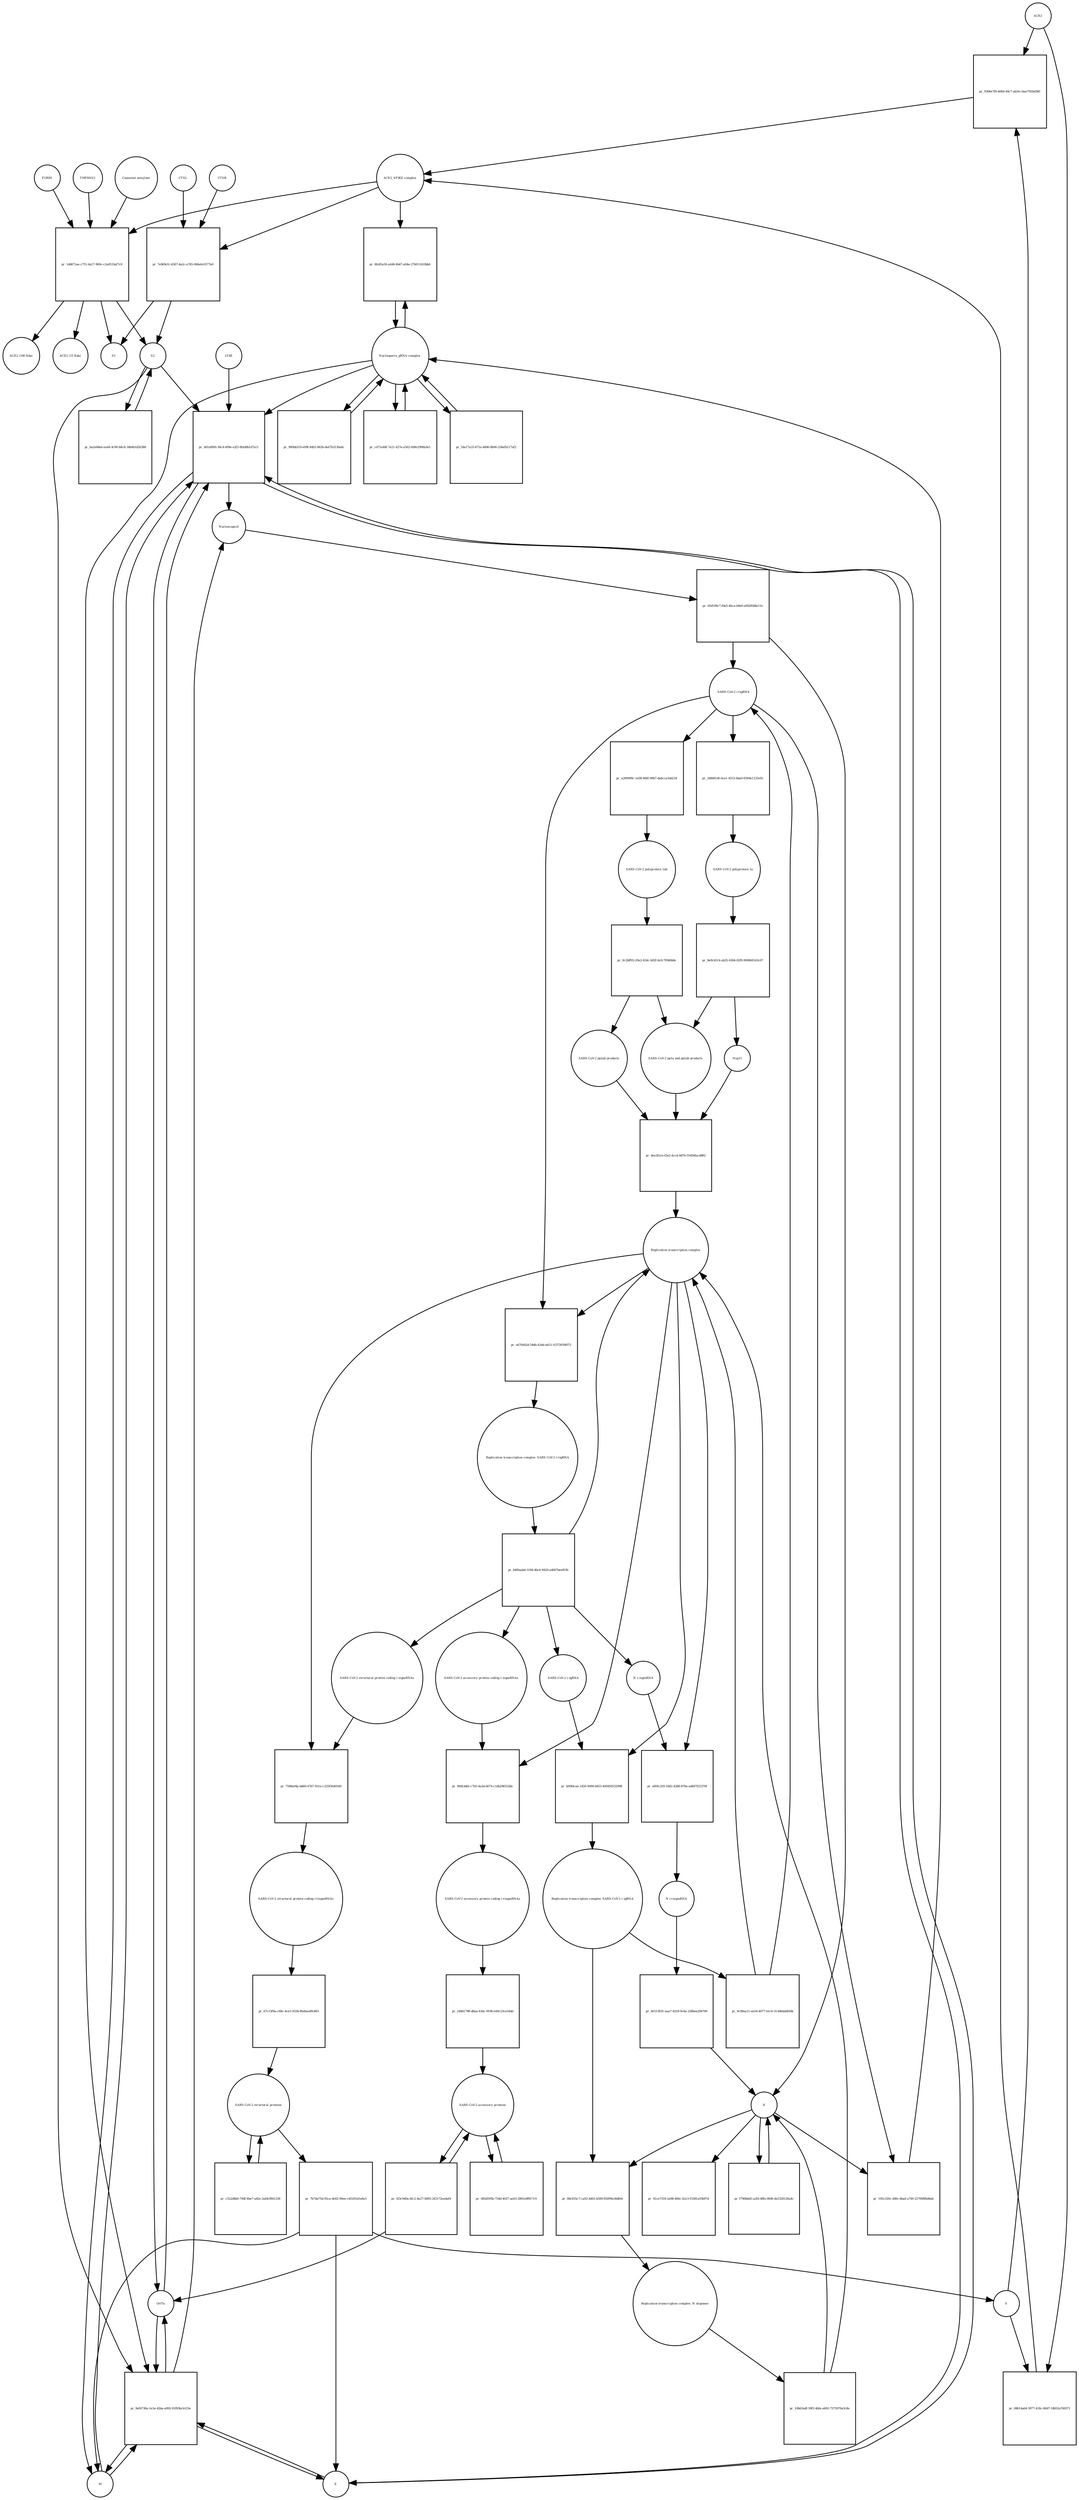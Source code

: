 strict digraph  {
ACE2 [annotation="", bipartite=0, cls=macromolecule, fontsize=4, label=ACE2, shape=circle];
"pr_9306e7f9-4084-49c7-ab54-cbae791bd380" [annotation="", bipartite=1, cls=process, fontsize=4, label="pr_9306e7f9-4084-49c7-ab54-cbae791bd380", shape=square];
"ACE2_SPIKE complex" [annotation="", bipartite=0, cls=complex, fontsize=4, label="ACE2_SPIKE complex", shape=circle];
S [annotation="", bipartite=0, cls="macromolecule multimer", fontsize=4, label=S, shape=circle];
"Nucleoporin_gRNA complex " [annotation="", bipartite=0, cls=complex, fontsize=4, label="Nucleoporin_gRNA complex ", shape=circle];
"pr_8fe85e30-a448-4b47-a04e-27b011410bb6" [annotation="", bipartite=1, cls=process, fontsize=4, label="pr_8fe85e30-a448-4b47-a04e-27b011410bb6", shape=square];
"pr_7e969cfc-4367-4a2c-a765-066e6c6577e0" [annotation="", bipartite=1, cls=process, fontsize=4, label="pr_7e969cfc-4367-4a2c-a765-066e6c6577e0", shape=square];
S2 [annotation="", bipartite=0, cls=macromolecule, fontsize=4, label=S2, shape=circle];
CTSB [annotation="", bipartite=0, cls=macromolecule, fontsize=4, label=CTSB, shape=circle];
CTSL [annotation="", bipartite=0, cls=macromolecule, fontsize=4, label=CTSL, shape=circle];
S1 [annotation="", bipartite=0, cls=macromolecule, fontsize=4, label=S1, shape=circle];
"pr_08614a64-3977-418c-80d7-18652a760571" [annotation="", bipartite=1, cls=process, fontsize=4, label="pr_08614a64-3977-418c-80d7-18652a760571", shape=square];
"pr_401af600-36c4-499e-a2f2-8fad8b1d7a11" [annotation="", bipartite=1, cls=process, fontsize=4, label="pr_401af600-36c4-499e-a2f2-8fad8b1d7a11", shape=square];
Nucleocapsid [annotation="", bipartite=0, cls=complex, fontsize=4, label=Nucleocapsid, shape=circle];
LY6E [annotation="", bipartite=0, cls=macromolecule, fontsize=4, label=LY6E, shape=circle];
Orf7a [annotation="", bipartite=0, cls=macromolecule, fontsize=4, label=Orf7a, shape=circle];
E [annotation="", bipartite=0, cls=macromolecule, fontsize=4, label=E, shape=circle];
M [annotation="", bipartite=0, cls=macromolecule, fontsize=4, label=M, shape=circle];
"pr_9ef4730a-1e3e-42ba-a992-91f83bcb123e" [annotation="", bipartite=1, cls=process, fontsize=4, label="pr_9ef4730a-1e3e-42ba-a992-91f83bcb123e", shape=square];
"pr_65d169c7-f0a5-4bca-b9e6-af828568e11e" [annotation="", bipartite=1, cls=process, fontsize=4, label="pr_65d169c7-f0a5-4bca-b9e6-af828568e11e", shape=square];
" SARS-CoV-2 (+)gRNA" [annotation="", bipartite=0, cls="nucleic acid feature", fontsize=4, label=" SARS-CoV-2 (+)gRNA", shape=circle];
N [annotation="", bipartite=0, cls="macromolecule multimer", fontsize=4, label=N, shape=circle];
"SARS-CoV-2 polyprotein 1ab" [annotation="", bipartite=0, cls=macromolecule, fontsize=4, label="SARS-CoV-2 polyprotein 1ab", shape=circle];
"pr_0c2bff03-20e2-454c-b92f-bcfc7f046b8e" [annotation="", bipartite=1, cls=process, fontsize=4, label="pr_0c2bff03-20e2-454c-b92f-bcfc7f046b8e", shape=square];
"SARS-CoV-2 pp1a and pp1ab products" [annotation="", bipartite=0, cls=complex, fontsize=4, label="SARS-CoV-2 pp1a and pp1ab products", shape=circle];
"SARS-CoV-2 pp1ab products" [annotation="", bipartite=0, cls=complex, fontsize=4, label="SARS-CoV-2 pp1ab products", shape=circle];
"SARS-CoV-2 polyprotein 1a" [annotation="", bipartite=0, cls=macromolecule, fontsize=4, label="SARS-CoV-2 polyprotein 1a", shape=circle];
"pr_8e9cb514-ab25-4384-82f9-9006b9143c07" [annotation="", bipartite=1, cls=process, fontsize=4, label="pr_8e9cb514-ab25-4384-82f9-9006b9143c07", shape=square];
Nsp11 [annotation="", bipartite=0, cls=macromolecule, fontsize=4, label=Nsp11, shape=circle];
"pr_990bb319-e09f-44b1-863b-de67b3130a6c" [annotation="", bipartite=1, cls=process, fontsize=4, label="pr_990bb319-e09f-44b1-863b-de67b3130a6c", shape=square];
"pr_cd71e46f-7e21-427e-a562-0d9e2996b3e5" [annotation="", bipartite=1, cls=process, fontsize=4, label="pr_cd71e46f-7e21-427e-a562-0d9e2996b3e5", shape=square];
"SARS-CoV-2 structural proteins" [annotation="", bipartite=0, cls=complex, fontsize=4, label="SARS-CoV-2 structural proteins", shape=circle];
"pr_7b7da75d-95ca-4e82-90ee-cd5201d1e6e5" [annotation="", bipartite=1, cls=process, fontsize=4, label="pr_7b7da75d-95ca-4e82-90ee-cd5201d1e6e5", shape=square];
"Replication transcription complex_SARS-CoV-2 (-)gRNA" [annotation="", bipartite=0, cls=complex, fontsize=4, label="Replication transcription complex_SARS-CoV-2 (-)gRNA", shape=circle];
"pr_08c835c7-ca92-4d02-b589-85099e38dfe6" [annotation="", bipartite=1, cls=process, fontsize=4, label="pr_08c835c7-ca92-4d02-b589-85099e38dfe6", shape=square];
"Replication transcription complex_N oligomer" [annotation="", bipartite=0, cls=complex, fontsize=4, label="Replication transcription complex_N oligomer", shape=circle];
"pr_01ce7318-2a98-406c-b2c3-f3381a93b97d" [annotation="", bipartite=1, cls=process, fontsize=4, label="pr_01ce7318-2a98-406c-b2c3-f3381a93b97d", shape=square];
"SARS-CoV-2 accessory proteins" [annotation="", bipartite=0, cls=complex, fontsize=4, label="SARS-CoV-2 accessory proteins", shape=circle];
"pr_085d595b-734d-4027-ae03-2801e8f817c9" [annotation="", bipartite=1, cls=process, fontsize=4, label="pr_085d595b-734d-4027-ae03-2801e8f817c9", shape=square];
"pr_c522d4b0-79df-4be7-a82e-2afdcf841238" [annotation="", bipartite=1, cls=process, fontsize=4, label="pr_c522d4b0-79df-4be7-a82e-2afdcf841238", shape=square];
"pr_10b62edf-59f3-4bfa-a692-7575970a3c8e" [annotation="", bipartite=1, cls=process, fontsize=4, label="pr_10b62edf-59f3-4bfa-a692-7575970a3c8e", shape=square];
"Replication transcription complex" [annotation="", bipartite=0, cls=complex, fontsize=4, label="Replication transcription complex", shape=circle];
"pr_f790bbd5-a2fd-48fe-864f-da5328126a4c" [annotation="", bipartite=1, cls=process, fontsize=4, label="pr_f790bbd5-a2fd-48fe-864f-da5328126a4c", shape=square];
"pr_4ee2fa1e-f3a2-4ccd-b876-55456facd882" [annotation="", bipartite=1, cls=process, fontsize=4, label="pr_4ee2fa1e-f3a2-4ccd-b876-55456facd882", shape=square];
"SARS-CoV-2 accessory protein coding (-)sgmRNAs" [annotation="", bipartite=0, cls=complex, fontsize=4, label="SARS-CoV-2 accessory protein coding (-)sgmRNAs", shape=circle];
"pr_99d1ddfe-c7b5-4a3d-b674-c1db2965528e" [annotation="", bipartite=1, cls=process, fontsize=4, label="pr_99d1ddfe-c7b5-4a3d-b674-c1db2965528e", shape=square];
"SARS-CoV-2 accessory protein coding (+)sgmRNAs" [annotation="", bipartite=0, cls=complex, fontsize=4, label="SARS-CoV-2 accessory protein coding (+)sgmRNAs", shape=circle];
"SARS-CoV-2 structural protein coding (-)sgmRNAs" [annotation="", bipartite=0, cls=complex, fontsize=4, label="SARS-CoV-2 structural protein coding (-)sgmRNAs", shape=circle];
"pr_7568a94a-bd60-47b7-931a-c325f5640549" [annotation="", bipartite=1, cls=process, fontsize=4, label="pr_7568a94a-bd60-47b7-931a-c325f5640549", shape=square];
"SARS-CoV-2 structural protein coding (+)sgmRNAs" [annotation="", bipartite=0, cls=complex, fontsize=4, label="SARS-CoV-2 structural protein coding (+)sgmRNAs", shape=circle];
"N (-)sgmRNA" [annotation="", bipartite=0, cls="nucleic acid feature", fontsize=4, label="N (-)sgmRNA", shape=circle];
"pr_ef69c329-1682-4288-876e-ad497f25370f" [annotation="", bipartite=1, cls=process, fontsize=4, label="pr_ef69c329-1682-4288-876e-ad497f25370f", shape=square];
"N (+)sgmRNA" [annotation="", bipartite=0, cls="nucleic acid feature", fontsize=4, label="N (+)sgmRNA", shape=circle];
"pr_0e513931-aaa7-4259-9c6a-238bea20b706" [annotation="", bipartite=1, cls=process, fontsize=4, label="pr_0e513931-aaa7-4259-9c6a-238bea20b706", shape=square];
"Replication transcription complex_SARS-CoV-2 (+)gRNA" [annotation="", bipartite=0, cls=complex, fontsize=4, label="Replication transcription complex_SARS-CoV-2 (+)gRNA", shape=circle];
"pr_b4f0aabd-5184-4bc6-9429-a4007beef03b" [annotation="", bipartite=1, cls=process, fontsize=4, label="pr_b4f0aabd-5184-4bc6-9429-a4007beef03b", shape=square];
" SARS-CoV-2 (-)gRNA" [annotation="", bipartite=0, cls="nucleic acid feature", fontsize=4, label=" SARS-CoV-2 (-)gRNA", shape=circle];
"pr_2486614f-6ce1-4553-bba0-6569a1125e92" [annotation="", bipartite=1, cls=process, fontsize=4, label="pr_2486614f-6ce1-4553-bba0-6569a1125e92", shape=square];
"pr_a269999c-1e08-466f-99b7-dabcca1bb218" [annotation="", bipartite=1, cls=process, fontsize=4, label="pr_a269999c-1e08-466f-99b7-dabcca1bb218", shape=square];
"pr_248d1798-d8aa-43dc-910b-e00c23ca544d" [annotation="", bipartite=1, cls=process, fontsize=4, label="pr_248d1798-d8aa-43dc-910b-e00c23ca544d", shape=square];
"pr_67c13f9a-c68c-4ce5-933b-f6ebeed9c863" [annotation="", bipartite=1, cls=process, fontsize=4, label="pr_67c13f9a-c68c-4ce5-933b-f6ebeed9c863", shape=square];
"pr_b09fdcae-1450-4990-b653-400450552998" [annotation="", bipartite=1, cls=process, fontsize=4, label="pr_b09fdcae-1450-4990-b653-400450552998", shape=square];
"pr_195c320c-d0fe-4bad-a749-227008fbd6ab" [annotation="", bipartite=1, cls=process, fontsize=4, label="pr_195c320c-d0fe-4bad-a749-227008fbd6ab", shape=square];
"pr_54e17a33-671e-4806-8b06-256efb117af2" [annotation="", bipartite=1, cls=process, fontsize=4, label="pr_54e17a33-671e-4806-8b06-256efb117af2", shape=square];
"pr_5f3c940a-bfc2-4a27-9d93-243172ea4af4" [annotation="", bipartite=1, cls=process, fontsize=4, label="pr_5f3c940a-bfc2-4a27-9d93-243172ea4af4", shape=square];
"pr_1d6671ee-c751-4a17-969c-c2a0533af7c9" [annotation="", bipartite=1, cls=process, fontsize=4, label="pr_1d6671ee-c751-4a17-969c-c2a0533af7c9", shape=square];
FURIN [annotation="", bipartite=0, cls=macromolecule, fontsize=4, label=FURIN, shape=circle];
TMPRSS2 [annotation="", bipartite=0, cls=macromolecule, fontsize=4, label=TMPRSS2, shape=circle];
"Camostat mesylate" [annotation="urn_miriam_pubchem.compound_2536", bipartite=0, cls="simple chemical", fontsize=4, label="Camostat mesylate", shape=circle];
"ACE2 (100 Kda)" [annotation="", bipartite=0, cls=macromolecule, fontsize=4, label="ACE2 (100 Kda)", shape=circle];
"ACE2 (15 Kda)" [annotation="", bipartite=0, cls=macromolecule, fontsize=4, label="ACE2 (15 Kda)", shape=circle];
"pr_ba2e68eb-ea44-4c90-b8c8-34b4b1d26388" [annotation="", bipartite=1, cls=process, fontsize=4, label="pr_ba2e68eb-ea44-4c90-b8c8-34b4b1d26388", shape=square];
"pr_a676442d-54db-42dd-a615-1f372659f072" [annotation="", bipartite=1, cls=process, fontsize=4, label="pr_a676442d-54db-42dd-a615-1f372659f072", shape=square];
"pr_9c09aa11-ea54-4077-b1c6-313d6dab856b" [annotation="", bipartite=1, cls=process, fontsize=4, label="pr_9c09aa11-ea54-4077-b1c6-313d6dab856b", shape=square];
ACE2 -> "pr_9306e7f9-4084-49c7-ab54-cbae791bd380"  [annotation="", interaction_type=consumption];
ACE2 -> "pr_08614a64-3977-418c-80d7-18652a760571"  [annotation="", interaction_type=consumption];
"pr_9306e7f9-4084-49c7-ab54-cbae791bd380" -> "ACE2_SPIKE complex"  [annotation="", interaction_type=production];
"ACE2_SPIKE complex" -> "pr_8fe85e30-a448-4b47-a04e-27b011410bb6"  [annotation="urn_miriam_pubmed_32142651|urn_miriam_pubmed_32094589", interaction_type=stimulation];
"ACE2_SPIKE complex" -> "pr_7e969cfc-4367-4a2c-a765-066e6c6577e0"  [annotation="", interaction_type=consumption];
"ACE2_SPIKE complex" -> "pr_1d6671ee-c751-4a17-969c-c2a0533af7c9"  [annotation="", interaction_type=consumption];
S -> "pr_9306e7f9-4084-49c7-ab54-cbae791bd380"  [annotation="", interaction_type=consumption];
S -> "pr_08614a64-3977-418c-80d7-18652a760571"  [annotation="", interaction_type=consumption];
"Nucleoporin_gRNA complex " -> "pr_8fe85e30-a448-4b47-a04e-27b011410bb6"  [annotation="", interaction_type=consumption];
"Nucleoporin_gRNA complex " -> "pr_401af600-36c4-499e-a2f2-8fad8b1d7a11"  [annotation="", interaction_type=consumption];
"Nucleoporin_gRNA complex " -> "pr_9ef4730a-1e3e-42ba-a992-91f83bcb123e"  [annotation="", interaction_type=consumption];
"Nucleoporin_gRNA complex " -> "pr_990bb319-e09f-44b1-863b-de67b3130a6c"  [annotation="", interaction_type=consumption];
"Nucleoporin_gRNA complex " -> "pr_cd71e46f-7e21-427e-a562-0d9e2996b3e5"  [annotation="", interaction_type=consumption];
"Nucleoporin_gRNA complex " -> "pr_54e17a33-671e-4806-8b06-256efb117af2"  [annotation="", interaction_type=consumption];
"pr_8fe85e30-a448-4b47-a04e-27b011410bb6" -> "Nucleoporin_gRNA complex "  [annotation="", interaction_type=production];
"pr_7e969cfc-4367-4a2c-a765-066e6c6577e0" -> S2  [annotation="", interaction_type=production];
"pr_7e969cfc-4367-4a2c-a765-066e6c6577e0" -> S1  [annotation="", interaction_type=production];
S2 -> "pr_401af600-36c4-499e-a2f2-8fad8b1d7a11"  [annotation="urn_miriam_doi_10.1101%2F2020.03.05.979260|urn_miriam_doi_10.1101%2F2020.04.02.021469", interaction_type=stimulation];
S2 -> "pr_9ef4730a-1e3e-42ba-a992-91f83bcb123e"  [annotation="", interaction_type=stimulation];
S2 -> "pr_ba2e68eb-ea44-4c90-b8c8-34b4b1d26388"  [annotation="", interaction_type=consumption];
CTSB -> "pr_7e969cfc-4367-4a2c-a765-066e6c6577e0"  [annotation=urn_miriam_pubmed_32142651, interaction_type=catalysis];
CTSL -> "pr_7e969cfc-4367-4a2c-a765-066e6c6577e0"  [annotation=urn_miriam_pubmed_32142651, interaction_type=catalysis];
"pr_08614a64-3977-418c-80d7-18652a760571" -> "ACE2_SPIKE complex"  [annotation="", interaction_type=production];
"pr_401af600-36c4-499e-a2f2-8fad8b1d7a11" -> Nucleocapsid  [annotation="", interaction_type=production];
"pr_401af600-36c4-499e-a2f2-8fad8b1d7a11" -> Orf7a  [annotation="", interaction_type=production];
"pr_401af600-36c4-499e-a2f2-8fad8b1d7a11" -> E  [annotation="", interaction_type=production];
"pr_401af600-36c4-499e-a2f2-8fad8b1d7a11" -> M  [annotation="", interaction_type=production];
Nucleocapsid -> "pr_65d169c7-f0a5-4bca-b9e6-af828568e11e"  [annotation="", interaction_type=consumption];
LY6E -> "pr_401af600-36c4-499e-a2f2-8fad8b1d7a11"  [annotation="urn_miriam_doi_10.1101%2F2020.03.05.979260|urn_miriam_doi_10.1101%2F2020.04.02.021469", interaction_type=inhibition];
Orf7a -> "pr_401af600-36c4-499e-a2f2-8fad8b1d7a11"  [annotation="", interaction_type=consumption];
Orf7a -> "pr_9ef4730a-1e3e-42ba-a992-91f83bcb123e"  [annotation="", interaction_type=consumption];
E -> "pr_401af600-36c4-499e-a2f2-8fad8b1d7a11"  [annotation="", interaction_type=consumption];
E -> "pr_9ef4730a-1e3e-42ba-a992-91f83bcb123e"  [annotation="", interaction_type=consumption];
M -> "pr_401af600-36c4-499e-a2f2-8fad8b1d7a11"  [annotation="", interaction_type=consumption];
M -> "pr_9ef4730a-1e3e-42ba-a992-91f83bcb123e"  [annotation="", interaction_type=consumption];
"pr_9ef4730a-1e3e-42ba-a992-91f83bcb123e" -> Nucleocapsid  [annotation="", interaction_type=production];
"pr_9ef4730a-1e3e-42ba-a992-91f83bcb123e" -> E  [annotation="", interaction_type=production];
"pr_9ef4730a-1e3e-42ba-a992-91f83bcb123e" -> M  [annotation="", interaction_type=production];
"pr_9ef4730a-1e3e-42ba-a992-91f83bcb123e" -> Orf7a  [annotation="", interaction_type=production];
"pr_65d169c7-f0a5-4bca-b9e6-af828568e11e" -> " SARS-CoV-2 (+)gRNA"  [annotation="", interaction_type=production];
"pr_65d169c7-f0a5-4bca-b9e6-af828568e11e" -> N  [annotation="", interaction_type=production];
" SARS-CoV-2 (+)gRNA" -> "pr_2486614f-6ce1-4553-bba0-6569a1125e92"  [annotation="", interaction_type=consumption];
" SARS-CoV-2 (+)gRNA" -> "pr_a269999c-1e08-466f-99b7-dabcca1bb218"  [annotation="", interaction_type=consumption];
" SARS-CoV-2 (+)gRNA" -> "pr_195c320c-d0fe-4bad-a749-227008fbd6ab"  [annotation="", interaction_type=consumption];
" SARS-CoV-2 (+)gRNA" -> "pr_a676442d-54db-42dd-a615-1f372659f072"  [annotation="", interaction_type=consumption];
N -> "pr_08c835c7-ca92-4d02-b589-85099e38dfe6"  [annotation="", interaction_type=consumption];
N -> "pr_01ce7318-2a98-406c-b2c3-f3381a93b97d"  [annotation="", interaction_type=consumption];
N -> "pr_f790bbd5-a2fd-48fe-864f-da5328126a4c"  [annotation="", interaction_type=consumption];
N -> "pr_195c320c-d0fe-4bad-a749-227008fbd6ab"  [annotation="", interaction_type=consumption];
"SARS-CoV-2 polyprotein 1ab" -> "pr_0c2bff03-20e2-454c-b92f-bcfc7f046b8e"  [annotation=urn_miriam_pubmed_31226023, interaction_type=catalysis];
"pr_0c2bff03-20e2-454c-b92f-bcfc7f046b8e" -> "SARS-CoV-2 pp1a and pp1ab products"  [annotation="", interaction_type=production];
"pr_0c2bff03-20e2-454c-b92f-bcfc7f046b8e" -> "SARS-CoV-2 pp1ab products"  [annotation="", interaction_type=production];
"SARS-CoV-2 pp1a and pp1ab products" -> "pr_4ee2fa1e-f3a2-4ccd-b876-55456facd882"  [annotation="", interaction_type=consumption];
"SARS-CoV-2 pp1ab products" -> "pr_4ee2fa1e-f3a2-4ccd-b876-55456facd882"  [annotation="", interaction_type=consumption];
"SARS-CoV-2 polyprotein 1a" -> "pr_8e9cb514-ab25-4384-82f9-9006b9143c07"  [annotation=urn_miriam_pubmed_31226023, interaction_type=catalysis];
"pr_8e9cb514-ab25-4384-82f9-9006b9143c07" -> "SARS-CoV-2 pp1a and pp1ab products"  [annotation="", interaction_type=production];
"pr_8e9cb514-ab25-4384-82f9-9006b9143c07" -> Nsp11  [annotation="", interaction_type=production];
Nsp11 -> "pr_4ee2fa1e-f3a2-4ccd-b876-55456facd882"  [annotation="", interaction_type=consumption];
"pr_990bb319-e09f-44b1-863b-de67b3130a6c" -> "Nucleoporin_gRNA complex "  [annotation="", interaction_type=production];
"pr_cd71e46f-7e21-427e-a562-0d9e2996b3e5" -> "Nucleoporin_gRNA complex "  [annotation="", interaction_type=production];
"SARS-CoV-2 structural proteins" -> "pr_7b7da75d-95ca-4e82-90ee-cd5201d1e6e5"  [annotation="", interaction_type=consumption];
"SARS-CoV-2 structural proteins" -> "pr_c522d4b0-79df-4be7-a82e-2afdcf841238"  [annotation="", interaction_type=consumption];
"pr_7b7da75d-95ca-4e82-90ee-cd5201d1e6e5" -> M  [annotation="", interaction_type=production];
"pr_7b7da75d-95ca-4e82-90ee-cd5201d1e6e5" -> E  [annotation="", interaction_type=production];
"pr_7b7da75d-95ca-4e82-90ee-cd5201d1e6e5" -> S  [annotation="", interaction_type=production];
"Replication transcription complex_SARS-CoV-2 (-)gRNA" -> "pr_08c835c7-ca92-4d02-b589-85099e38dfe6"  [annotation="", interaction_type=consumption];
"Replication transcription complex_SARS-CoV-2 (-)gRNA" -> "pr_9c09aa11-ea54-4077-b1c6-313d6dab856b"  [annotation="", interaction_type=consumption];
"pr_08c835c7-ca92-4d02-b589-85099e38dfe6" -> "Replication transcription complex_N oligomer"  [annotation="", interaction_type=production];
"Replication transcription complex_N oligomer" -> "pr_10b62edf-59f3-4bfa-a692-7575970a3c8e"  [annotation="", interaction_type=consumption];
"SARS-CoV-2 accessory proteins" -> "pr_085d595b-734d-4027-ae03-2801e8f817c9"  [annotation="", interaction_type=consumption];
"SARS-CoV-2 accessory proteins" -> "pr_5f3c940a-bfc2-4a27-9d93-243172ea4af4"  [annotation="", interaction_type=consumption];
"pr_085d595b-734d-4027-ae03-2801e8f817c9" -> "SARS-CoV-2 accessory proteins"  [annotation="", interaction_type=production];
"pr_c522d4b0-79df-4be7-a82e-2afdcf841238" -> "SARS-CoV-2 structural proteins"  [annotation="", interaction_type=production];
"pr_10b62edf-59f3-4bfa-a692-7575970a3c8e" -> "Replication transcription complex"  [annotation="", interaction_type=production];
"pr_10b62edf-59f3-4bfa-a692-7575970a3c8e" -> N  [annotation="", interaction_type=production];
"Replication transcription complex" -> "pr_99d1ddfe-c7b5-4a3d-b674-c1db2965528e"  [annotation="", interaction_type="necessary stimulation"];
"Replication transcription complex" -> "pr_7568a94a-bd60-47b7-931a-c325f5640549"  [annotation="", interaction_type="necessary stimulation"];
"Replication transcription complex" -> "pr_ef69c329-1682-4288-876e-ad497f25370f"  [annotation="", interaction_type="necessary stimulation"];
"Replication transcription complex" -> "pr_b09fdcae-1450-4990-b653-400450552998"  [annotation="", interaction_type=consumption];
"Replication transcription complex" -> "pr_a676442d-54db-42dd-a615-1f372659f072"  [annotation="", interaction_type=consumption];
"pr_f790bbd5-a2fd-48fe-864f-da5328126a4c" -> N  [annotation="", interaction_type=production];
"pr_4ee2fa1e-f3a2-4ccd-b876-55456facd882" -> "Replication transcription complex"  [annotation="", interaction_type=production];
"SARS-CoV-2 accessory protein coding (-)sgmRNAs" -> "pr_99d1ddfe-c7b5-4a3d-b674-c1db2965528e"  [annotation="", interaction_type=consumption];
"pr_99d1ddfe-c7b5-4a3d-b674-c1db2965528e" -> "SARS-CoV-2 accessory protein coding (+)sgmRNAs"  [annotation="", interaction_type=production];
"SARS-CoV-2 accessory protein coding (+)sgmRNAs" -> "pr_248d1798-d8aa-43dc-910b-e00c23ca544d"  [annotation="", interaction_type=consumption];
"SARS-CoV-2 structural protein coding (-)sgmRNAs" -> "pr_7568a94a-bd60-47b7-931a-c325f5640549"  [annotation="", interaction_type=consumption];
"pr_7568a94a-bd60-47b7-931a-c325f5640549" -> "SARS-CoV-2 structural protein coding (+)sgmRNAs"  [annotation="", interaction_type=production];
"SARS-CoV-2 structural protein coding (+)sgmRNAs" -> "pr_67c13f9a-c68c-4ce5-933b-f6ebeed9c863"  [annotation="", interaction_type=consumption];
"N (-)sgmRNA" -> "pr_ef69c329-1682-4288-876e-ad497f25370f"  [annotation="", interaction_type=consumption];
"pr_ef69c329-1682-4288-876e-ad497f25370f" -> "N (+)sgmRNA"  [annotation="", interaction_type=production];
"N (+)sgmRNA" -> "pr_0e513931-aaa7-4259-9c6a-238bea20b706"  [annotation="", interaction_type=consumption];
"pr_0e513931-aaa7-4259-9c6a-238bea20b706" -> N  [annotation="", interaction_type=production];
"Replication transcription complex_SARS-CoV-2 (+)gRNA" -> "pr_b4f0aabd-5184-4bc6-9429-a4007beef03b"  [annotation="", interaction_type=consumption];
"pr_b4f0aabd-5184-4bc6-9429-a4007beef03b" -> " SARS-CoV-2 (-)gRNA"  [annotation="", interaction_type=production];
"pr_b4f0aabd-5184-4bc6-9429-a4007beef03b" -> "SARS-CoV-2 accessory protein coding (-)sgmRNAs"  [annotation="", interaction_type=production];
"pr_b4f0aabd-5184-4bc6-9429-a4007beef03b" -> "SARS-CoV-2 structural protein coding (-)sgmRNAs"  [annotation="", interaction_type=production];
"pr_b4f0aabd-5184-4bc6-9429-a4007beef03b" -> "N (-)sgmRNA"  [annotation="", interaction_type=production];
"pr_b4f0aabd-5184-4bc6-9429-a4007beef03b" -> "Replication transcription complex"  [annotation="", interaction_type=production];
" SARS-CoV-2 (-)gRNA" -> "pr_b09fdcae-1450-4990-b653-400450552998"  [annotation="", interaction_type=consumption];
"pr_2486614f-6ce1-4553-bba0-6569a1125e92" -> "SARS-CoV-2 polyprotein 1a"  [annotation="", interaction_type=production];
"pr_a269999c-1e08-466f-99b7-dabcca1bb218" -> "SARS-CoV-2 polyprotein 1ab"  [annotation="", interaction_type=production];
"pr_248d1798-d8aa-43dc-910b-e00c23ca544d" -> "SARS-CoV-2 accessory proteins"  [annotation="", interaction_type=production];
"pr_67c13f9a-c68c-4ce5-933b-f6ebeed9c863" -> "SARS-CoV-2 structural proteins"  [annotation="", interaction_type=production];
"pr_b09fdcae-1450-4990-b653-400450552998" -> "Replication transcription complex_SARS-CoV-2 (-)gRNA"  [annotation="", interaction_type=production];
"pr_195c320c-d0fe-4bad-a749-227008fbd6ab" -> "Nucleoporin_gRNA complex "  [annotation="", interaction_type=production];
"pr_54e17a33-671e-4806-8b06-256efb117af2" -> "Nucleoporin_gRNA complex "  [annotation="", interaction_type=production];
"pr_5f3c940a-bfc2-4a27-9d93-243172ea4af4" -> "SARS-CoV-2 accessory proteins"  [annotation="", interaction_type=production];
"pr_5f3c940a-bfc2-4a27-9d93-243172ea4af4" -> Orf7a  [annotation="", interaction_type=production];
"pr_1d6671ee-c751-4a17-969c-c2a0533af7c9" -> S2  [annotation="", interaction_type=production];
"pr_1d6671ee-c751-4a17-969c-c2a0533af7c9" -> "ACE2 (100 Kda)"  [annotation="", interaction_type=production];
"pr_1d6671ee-c751-4a17-969c-c2a0533af7c9" -> S1  [annotation="", interaction_type=production];
"pr_1d6671ee-c751-4a17-969c-c2a0533af7c9" -> "ACE2 (15 Kda)"  [annotation="", interaction_type=production];
FURIN -> "pr_1d6671ee-c751-4a17-969c-c2a0533af7c9"  [annotation="", interaction_type=catalysis];
TMPRSS2 -> "pr_1d6671ee-c751-4a17-969c-c2a0533af7c9"  [annotation="", interaction_type=catalysis];
"Camostat mesylate" -> "pr_1d6671ee-c751-4a17-969c-c2a0533af7c9"  [annotation="", interaction_type=inhibition];
"pr_ba2e68eb-ea44-4c90-b8c8-34b4b1d26388" -> S2  [annotation="", interaction_type=production];
"pr_a676442d-54db-42dd-a615-1f372659f072" -> "Replication transcription complex_SARS-CoV-2 (+)gRNA"  [annotation="", interaction_type=production];
"pr_9c09aa11-ea54-4077-b1c6-313d6dab856b" -> " SARS-CoV-2 (+)gRNA"  [annotation="", interaction_type=production];
"pr_9c09aa11-ea54-4077-b1c6-313d6dab856b" -> "Replication transcription complex"  [annotation="", interaction_type=production];
}
